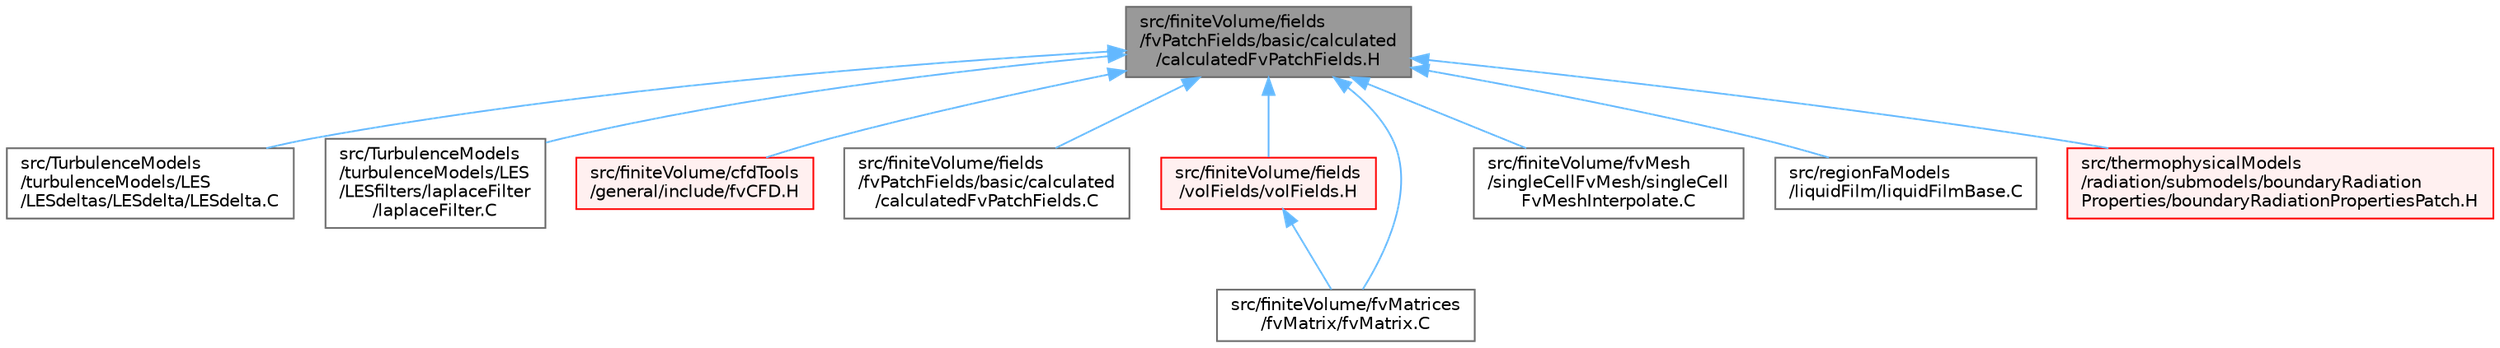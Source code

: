 digraph "src/finiteVolume/fields/fvPatchFields/basic/calculated/calculatedFvPatchFields.H"
{
 // LATEX_PDF_SIZE
  bgcolor="transparent";
  edge [fontname=Helvetica,fontsize=10,labelfontname=Helvetica,labelfontsize=10];
  node [fontname=Helvetica,fontsize=10,shape=box,height=0.2,width=0.4];
  Node1 [id="Node000001",label="src/finiteVolume/fields\l/fvPatchFields/basic/calculated\l/calculatedFvPatchFields.H",height=0.2,width=0.4,color="gray40", fillcolor="grey60", style="filled", fontcolor="black",tooltip=" "];
  Node1 -> Node2 [id="edge1_Node000001_Node000002",dir="back",color="steelblue1",style="solid",tooltip=" "];
  Node2 [id="Node000002",label="src/TurbulenceModels\l/turbulenceModels/LES\l/LESdeltas/LESdelta/LESdelta.C",height=0.2,width=0.4,color="grey40", fillcolor="white", style="filled",URL="$LESdelta_8C.html",tooltip=" "];
  Node1 -> Node3 [id="edge2_Node000001_Node000003",dir="back",color="steelblue1",style="solid",tooltip=" "];
  Node3 [id="Node000003",label="src/TurbulenceModels\l/turbulenceModels/LES\l/LESfilters/laplaceFilter\l/laplaceFilter.C",height=0.2,width=0.4,color="grey40", fillcolor="white", style="filled",URL="$laplaceFilter_8C.html",tooltip=" "];
  Node1 -> Node4 [id="edge3_Node000001_Node000004",dir="back",color="steelblue1",style="solid",tooltip=" "];
  Node4 [id="Node000004",label="src/finiteVolume/cfdTools\l/general/include/fvCFD.H",height=0.2,width=0.4,color="red", fillcolor="#FFF0F0", style="filled",URL="$fvCFD_8H.html",tooltip=" "];
  Node1 -> Node17 [id="edge4_Node000001_Node000017",dir="back",color="steelblue1",style="solid",tooltip=" "];
  Node17 [id="Node000017",label="src/finiteVolume/fields\l/fvPatchFields/basic/calculated\l/calculatedFvPatchFields.C",height=0.2,width=0.4,color="grey40", fillcolor="white", style="filled",URL="$calculatedFvPatchFields_8C.html",tooltip=" "];
  Node1 -> Node18 [id="edge5_Node000001_Node000018",dir="back",color="steelblue1",style="solid",tooltip=" "];
  Node18 [id="Node000018",label="src/finiteVolume/fields\l/volFields/volFields.H",height=0.2,width=0.4,color="red", fillcolor="#FFF0F0", style="filled",URL="$volFields_8H.html",tooltip=" "];
  Node18 -> Node674 [id="edge6_Node000018_Node000674",dir="back",color="steelblue1",style="solid",tooltip=" "];
  Node674 [id="Node000674",label="src/finiteVolume/fvMatrices\l/fvMatrix/fvMatrix.C",height=0.2,width=0.4,color="grey40", fillcolor="white", style="filled",URL="$fvMatrix_8C.html",tooltip=" "];
  Node1 -> Node674 [id="edge7_Node000001_Node000674",dir="back",color="steelblue1",style="solid",tooltip=" "];
  Node1 -> Node2070 [id="edge8_Node000001_Node002070",dir="back",color="steelblue1",style="solid",tooltip=" "];
  Node2070 [id="Node002070",label="src/finiteVolume/fvMesh\l/singleCellFvMesh/singleCell\lFvMeshInterpolate.C",height=0.2,width=0.4,color="grey40", fillcolor="white", style="filled",URL="$singleCellFvMeshInterpolate_8C.html",tooltip=" "];
  Node1 -> Node153 [id="edge9_Node000001_Node000153",dir="back",color="steelblue1",style="solid",tooltip=" "];
  Node153 [id="Node000153",label="src/regionFaModels\l/liquidFilm/liquidFilmBase.C",height=0.2,width=0.4,color="grey40", fillcolor="white", style="filled",URL="$liquidFilmBase_8C.html",tooltip=" "];
  Node1 -> Node2071 [id="edge10_Node000001_Node002071",dir="back",color="steelblue1",style="solid",tooltip=" "];
  Node2071 [id="Node002071",label="src/thermophysicalModels\l/radiation/submodels/boundaryRadiation\lProperties/boundaryRadiationPropertiesPatch.H",height=0.2,width=0.4,color="red", fillcolor="#FFF0F0", style="filled",URL="$boundaryRadiationPropertiesPatch_8H.html",tooltip=" "];
}
